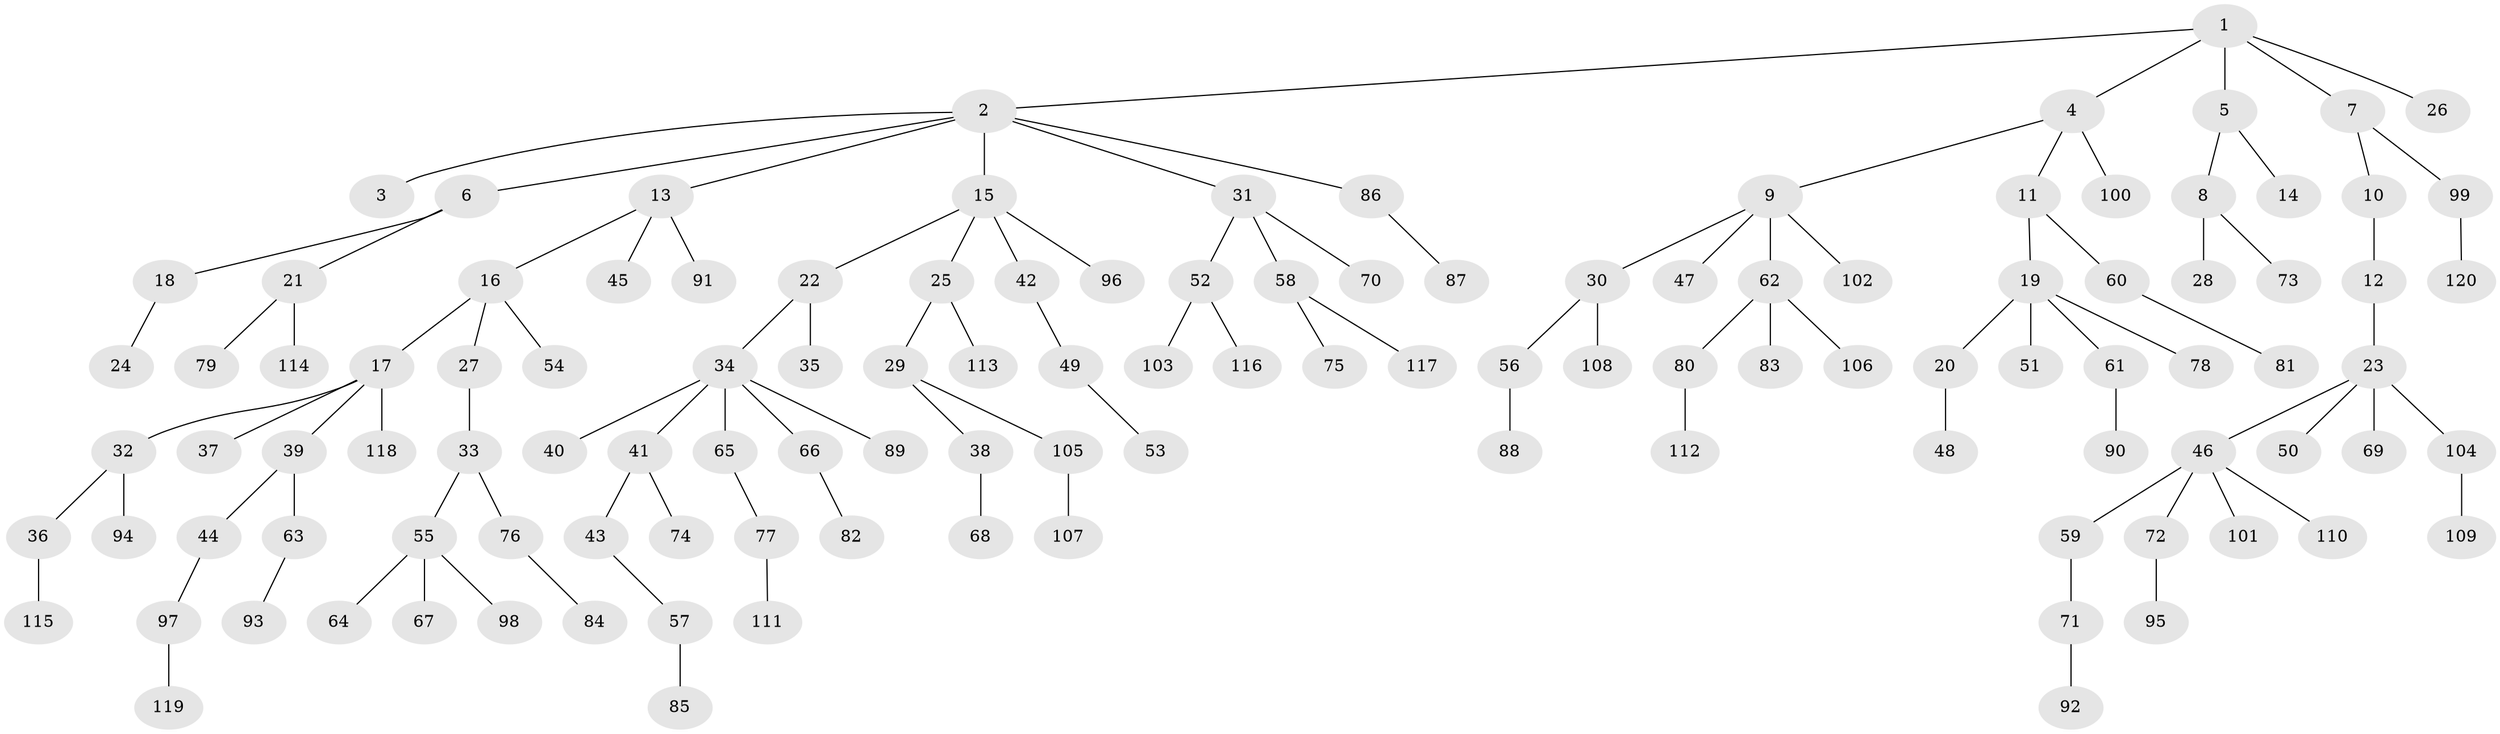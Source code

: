 // coarse degree distribution, {13: 0.027777777777777776, 1: 0.6666666666666666, 2: 0.16666666666666666, 4: 0.027777777777777776, 6: 0.027777777777777776, 3: 0.05555555555555555, 5: 0.027777777777777776}
// Generated by graph-tools (version 1.1) at 2025/19/03/04/25 18:19:05]
// undirected, 120 vertices, 119 edges
graph export_dot {
graph [start="1"]
  node [color=gray90,style=filled];
  1;
  2;
  3;
  4;
  5;
  6;
  7;
  8;
  9;
  10;
  11;
  12;
  13;
  14;
  15;
  16;
  17;
  18;
  19;
  20;
  21;
  22;
  23;
  24;
  25;
  26;
  27;
  28;
  29;
  30;
  31;
  32;
  33;
  34;
  35;
  36;
  37;
  38;
  39;
  40;
  41;
  42;
  43;
  44;
  45;
  46;
  47;
  48;
  49;
  50;
  51;
  52;
  53;
  54;
  55;
  56;
  57;
  58;
  59;
  60;
  61;
  62;
  63;
  64;
  65;
  66;
  67;
  68;
  69;
  70;
  71;
  72;
  73;
  74;
  75;
  76;
  77;
  78;
  79;
  80;
  81;
  82;
  83;
  84;
  85;
  86;
  87;
  88;
  89;
  90;
  91;
  92;
  93;
  94;
  95;
  96;
  97;
  98;
  99;
  100;
  101;
  102;
  103;
  104;
  105;
  106;
  107;
  108;
  109;
  110;
  111;
  112;
  113;
  114;
  115;
  116;
  117;
  118;
  119;
  120;
  1 -- 2;
  1 -- 4;
  1 -- 5;
  1 -- 7;
  1 -- 26;
  2 -- 3;
  2 -- 6;
  2 -- 13;
  2 -- 15;
  2 -- 31;
  2 -- 86;
  4 -- 9;
  4 -- 11;
  4 -- 100;
  5 -- 8;
  5 -- 14;
  6 -- 18;
  6 -- 21;
  7 -- 10;
  7 -- 99;
  8 -- 28;
  8 -- 73;
  9 -- 30;
  9 -- 47;
  9 -- 62;
  9 -- 102;
  10 -- 12;
  11 -- 19;
  11 -- 60;
  12 -- 23;
  13 -- 16;
  13 -- 45;
  13 -- 91;
  15 -- 22;
  15 -- 25;
  15 -- 42;
  15 -- 96;
  16 -- 17;
  16 -- 27;
  16 -- 54;
  17 -- 32;
  17 -- 37;
  17 -- 39;
  17 -- 118;
  18 -- 24;
  19 -- 20;
  19 -- 51;
  19 -- 61;
  19 -- 78;
  20 -- 48;
  21 -- 79;
  21 -- 114;
  22 -- 34;
  22 -- 35;
  23 -- 46;
  23 -- 50;
  23 -- 69;
  23 -- 104;
  25 -- 29;
  25 -- 113;
  27 -- 33;
  29 -- 38;
  29 -- 105;
  30 -- 56;
  30 -- 108;
  31 -- 52;
  31 -- 58;
  31 -- 70;
  32 -- 36;
  32 -- 94;
  33 -- 55;
  33 -- 76;
  34 -- 40;
  34 -- 41;
  34 -- 65;
  34 -- 66;
  34 -- 89;
  36 -- 115;
  38 -- 68;
  39 -- 44;
  39 -- 63;
  41 -- 43;
  41 -- 74;
  42 -- 49;
  43 -- 57;
  44 -- 97;
  46 -- 59;
  46 -- 72;
  46 -- 101;
  46 -- 110;
  49 -- 53;
  52 -- 103;
  52 -- 116;
  55 -- 64;
  55 -- 67;
  55 -- 98;
  56 -- 88;
  57 -- 85;
  58 -- 75;
  58 -- 117;
  59 -- 71;
  60 -- 81;
  61 -- 90;
  62 -- 80;
  62 -- 83;
  62 -- 106;
  63 -- 93;
  65 -- 77;
  66 -- 82;
  71 -- 92;
  72 -- 95;
  76 -- 84;
  77 -- 111;
  80 -- 112;
  86 -- 87;
  97 -- 119;
  99 -- 120;
  104 -- 109;
  105 -- 107;
}
